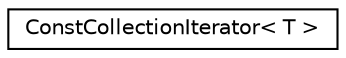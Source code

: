 digraph "Graphe hiérarchique des classes"
{
 // INTERACTIVE_SVG=YES
  edge [fontname="Helvetica",fontsize="10",labelfontname="Helvetica",labelfontsize="10"];
  node [fontname="Helvetica",fontsize="10",shape=record];
  rankdir="LR";
  Node0 [label="ConstCollectionIterator\< T \>",height=0.2,width=0.4,color="black", fillcolor="white", style="filled",URL="$class_const_collection_iterator.html"];
}

